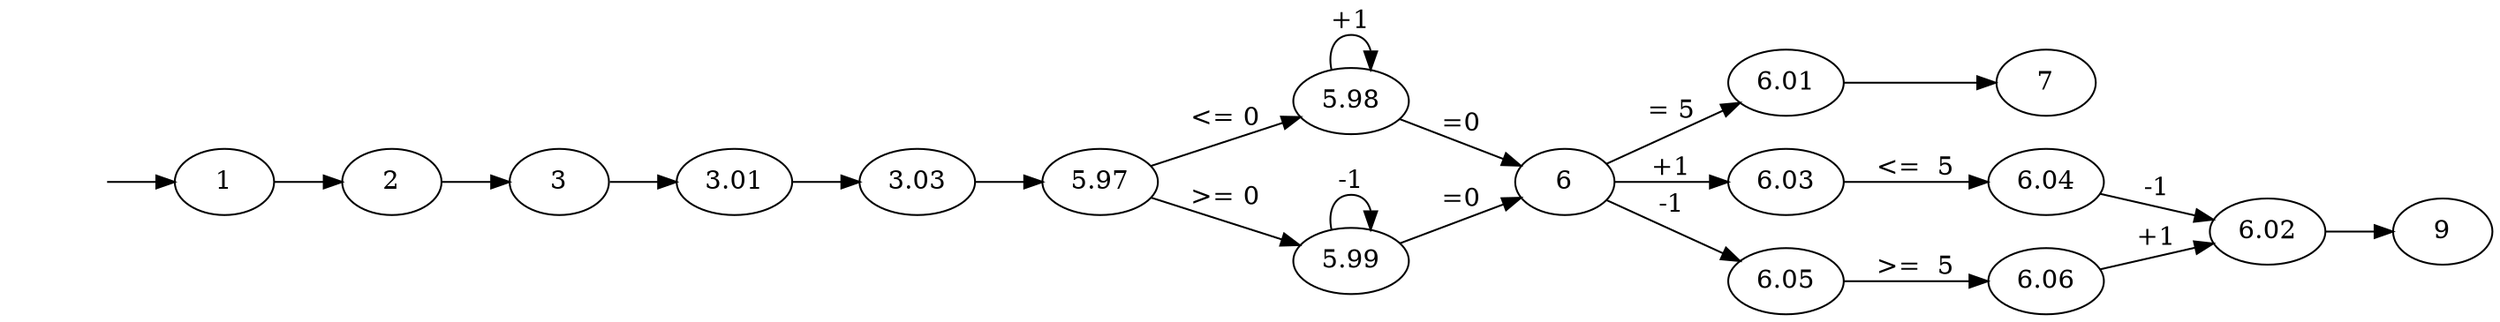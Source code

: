 digraph G {
		rankdir=LR
		Q0[label="1"];
		Q1[label="2"];
		Q2[label="3"];
		Q3[label="3.01"];
		Q4[label="3.03"];
		Q5[label="6"];
		Q6[label="5.97"];
		Q7[label="5.98"];
		Q8[label="5.99"];
		Q9[label="6.01"];
		Q10[label="7"];
		Q11[label="6.03"];
		Q12[label="6.04"];
		Q13[label="6.05"];
		Q14[label="6.06"];
		Q15[label="6.02"];
		Q16[label="9"];
		Qi[style=invis];
		Qi -> Q0 [label=""]
		Q0 -> Q1 [label=""]
		Q1 -> Q2 [label=""]
		Q2 -> Q3 [label=""]
		Q3 -> Q4 [label=""]
		Q6 -> Q7 [label="<= 0"]
		Q7 -> Q7 [label="+1"]
		Q7 -> Q5 [label="=0"]
		Q6 -> Q8 [label=">= 0"]
		Q8 -> Q8 [label="-1"]
		Q8 -> Q5 [label="=0"]
		Q4 -> Q6 [label=""]
		Q9 -> Q10 [label=""]
		Q5 -> Q9 [label="= 5"]
		Q5 -> Q11 [label="+1"]
		Q11 -> Q12 [label="<=  5"]
		Q12 -> Q15 [label="-1"]
		Q5 -> Q13 [label="-1"]
		Q13 -> Q14 [label=">=  5"]
		Q14 -> Q15 [label="+1"]
		Q15 -> Q16 [label=""]
		
}